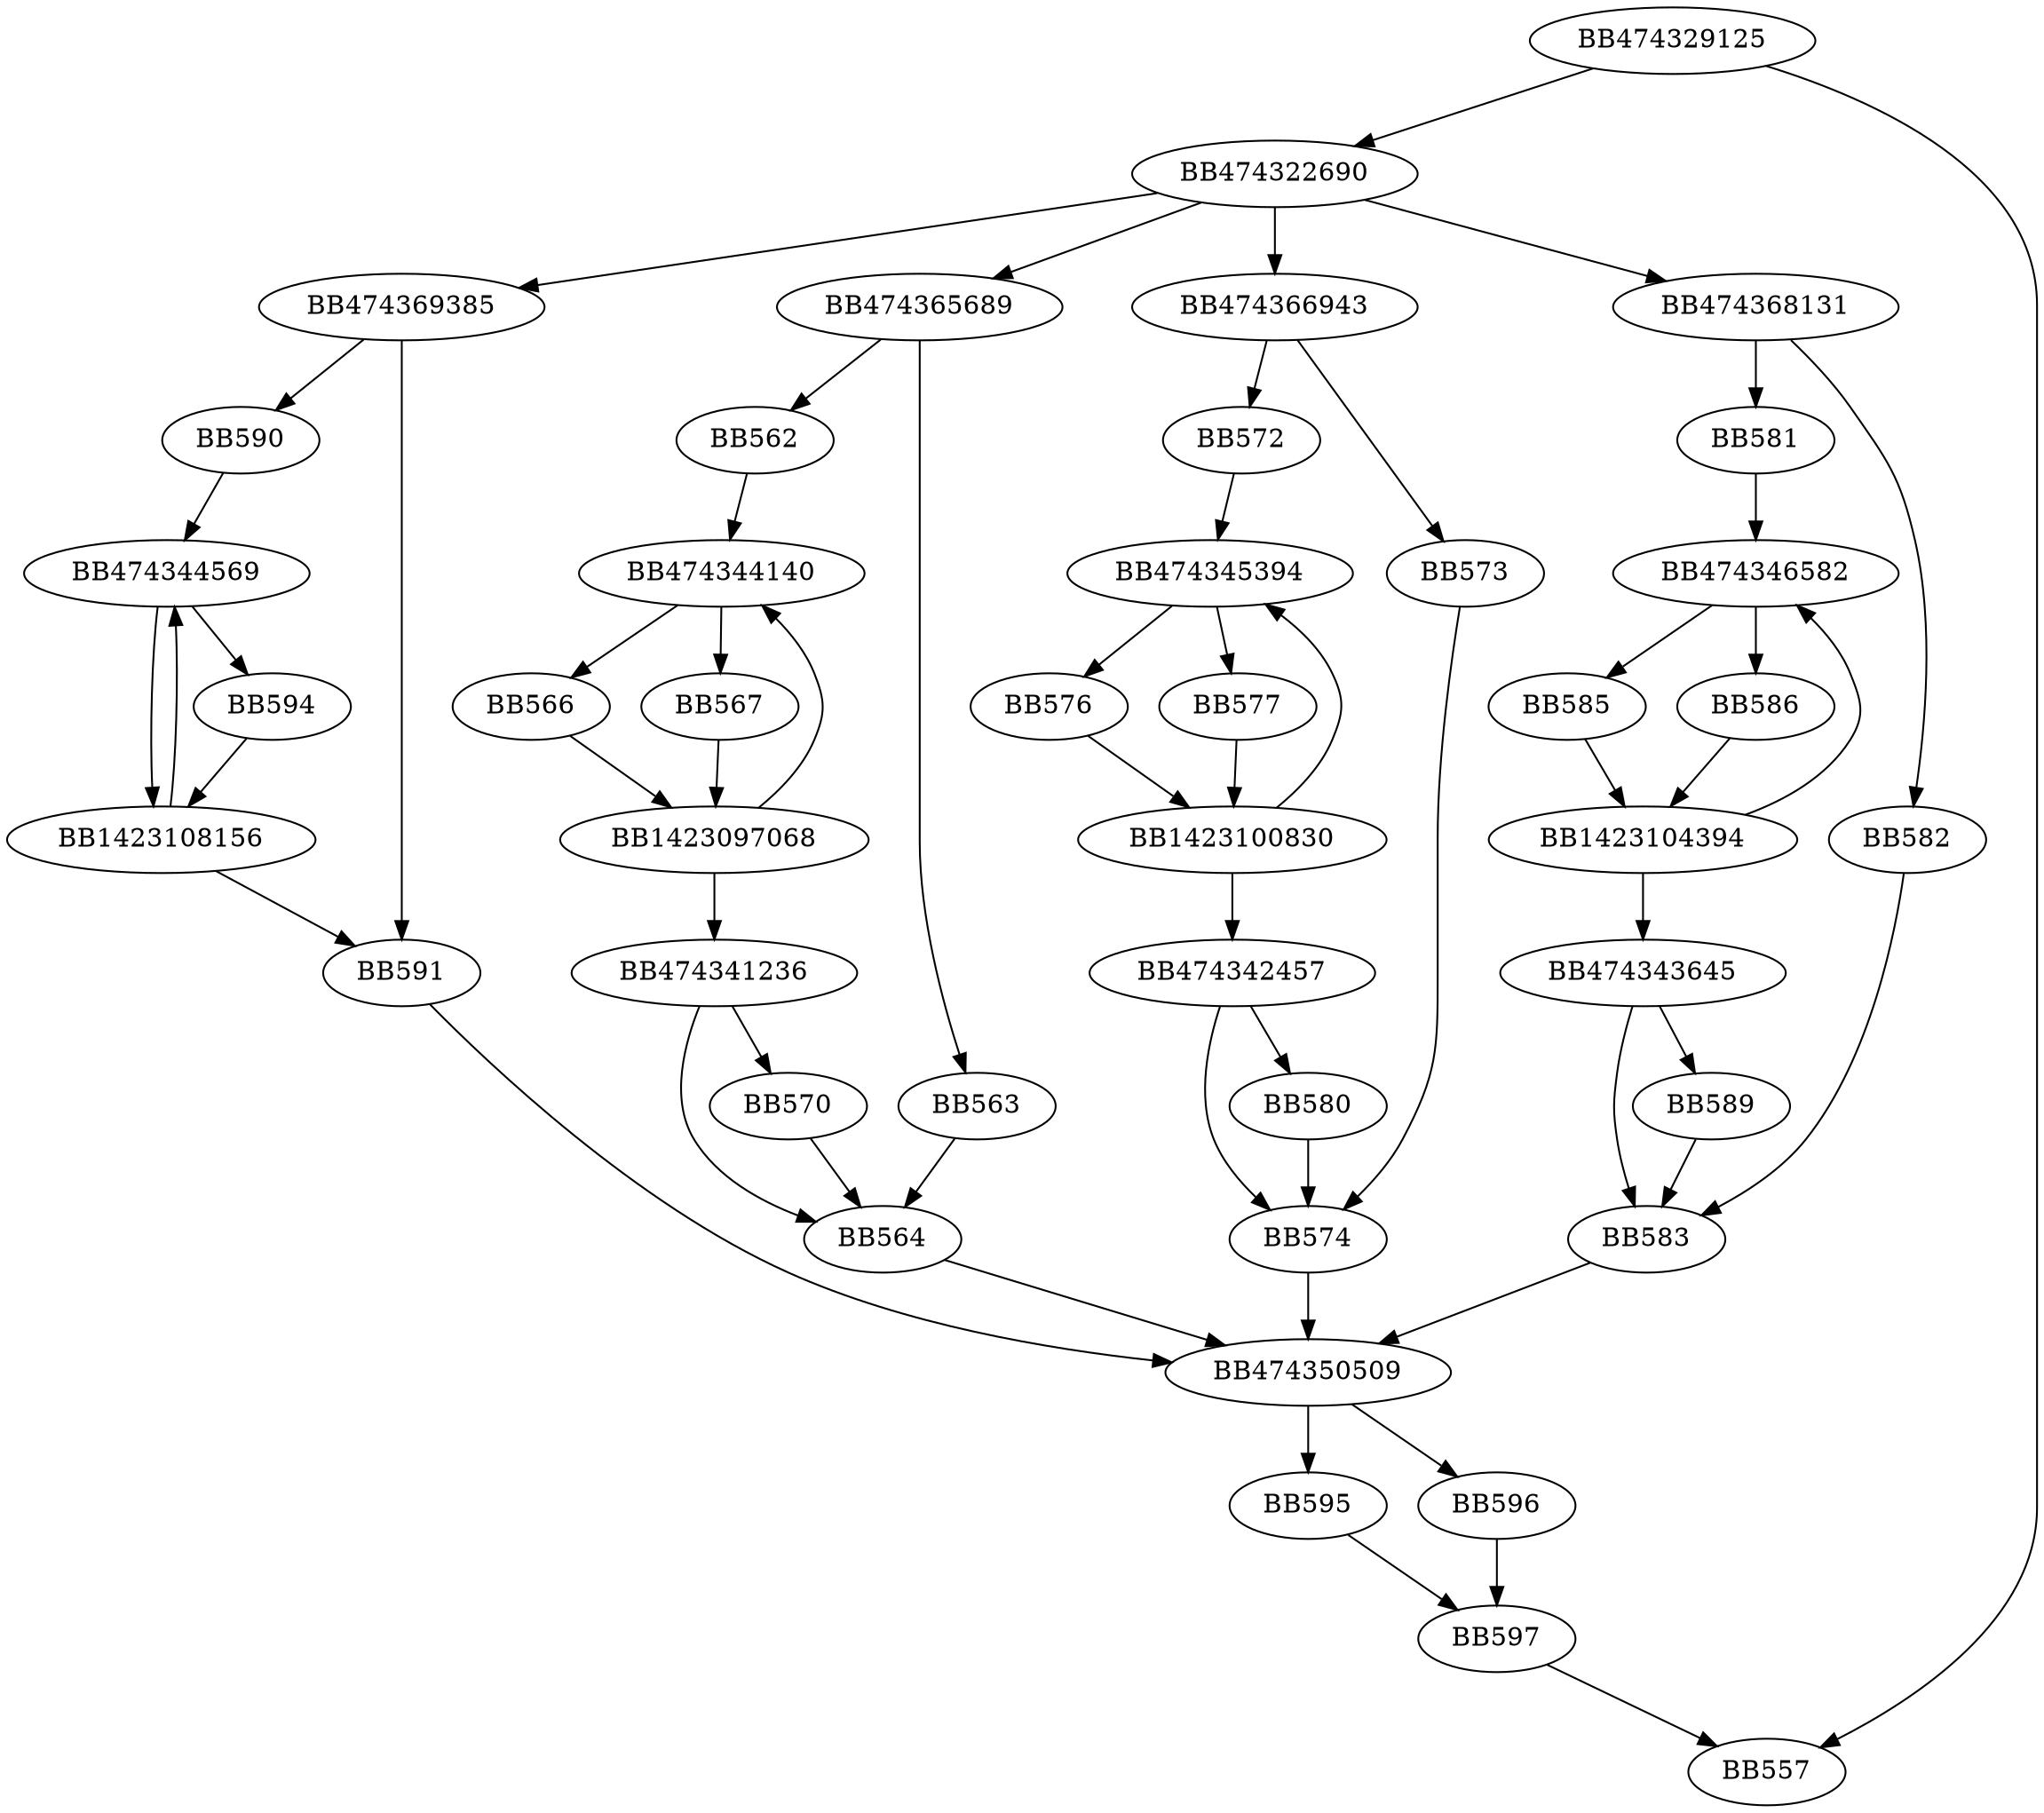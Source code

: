 digraph G{
	BB474329125->BB474322690;
	BB474329125->BB557;
	BB474322690->BB474369385;
	BB474322690->BB474365689;
	BB474322690->BB474366943;
	BB474322690->BB474368131;
	BB474365689->BB562;
	BB474365689->BB563;
	BB563->BB564;
	BB562->BB474344140;
	BB474344140->BB566;
	BB474344140->BB567;
	BB566->BB1423097068;
	BB567->BB1423097068;
	BB1423097068->BB474344140;
	BB1423097068->BB474341236;
	BB474341236->BB564;
	BB474341236->BB570;
	BB570->BB564;
	BB564->BB474350509;
	BB474366943->BB572;
	BB474366943->BB573;
	BB573->BB574;
	BB572->BB474345394;
	BB474345394->BB576;
	BB474345394->BB577;
	BB576->BB1423100830;
	BB577->BB1423100830;
	BB1423100830->BB474345394;
	BB1423100830->BB474342457;
	BB474342457->BB574;
	BB474342457->BB580;
	BB580->BB574;
	BB574->BB474350509;
	BB474368131->BB581;
	BB474368131->BB582;
	BB582->BB583;
	BB581->BB474346582;
	BB474346582->BB585;
	BB474346582->BB586;
	BB585->BB1423104394;
	BB586->BB1423104394;
	BB1423104394->BB474346582;
	BB1423104394->BB474343645;
	BB474343645->BB583;
	BB474343645->BB589;
	BB589->BB583;
	BB583->BB474350509;
	BB474369385->BB590;
	BB474369385->BB591;
	BB590->BB474344569;
	BB474344569->BB1423108156;
	BB474344569->BB594;
	BB594->BB1423108156;
	BB1423108156->BB474344569;
	BB1423108156->BB591;
	BB591->BB474350509;
	BB474350509->BB595;
	BB474350509->BB596;
	BB595->BB597;
	BB596->BB597;
	BB597->BB557;
}
